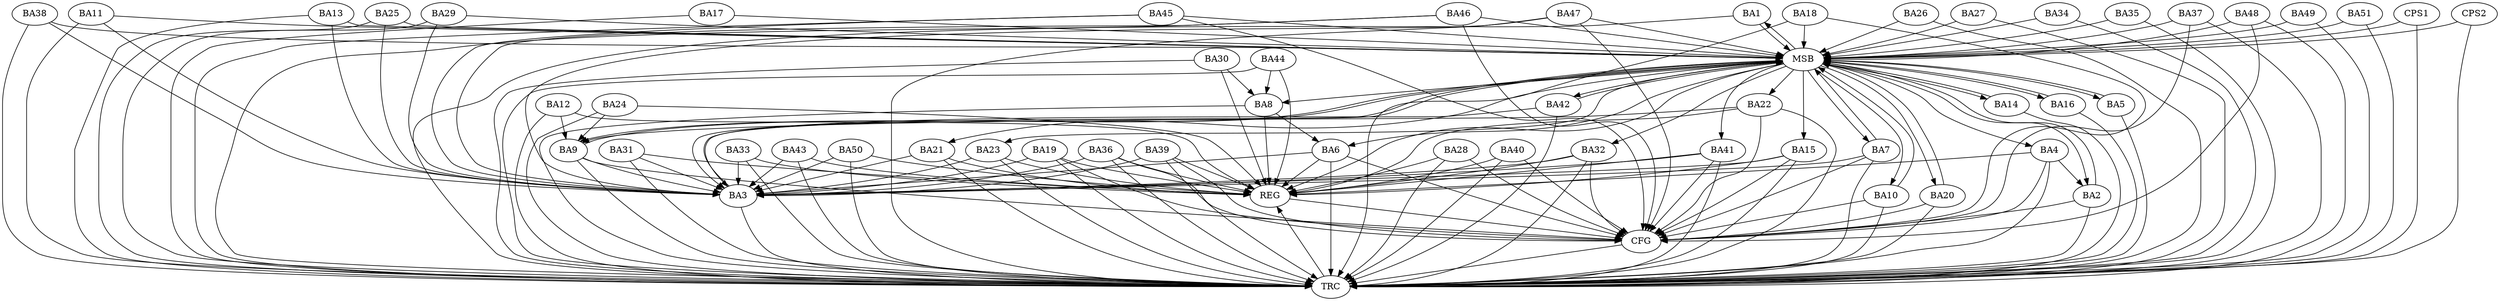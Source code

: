 strict digraph G {
  BA1 [ label="BA1" ];
  BA2 [ label="BA2" ];
  BA3 [ label="BA3" ];
  BA4 [ label="BA4" ];
  BA5 [ label="BA5" ];
  BA6 [ label="BA6" ];
  BA7 [ label="BA7" ];
  BA8 [ label="BA8" ];
  BA9 [ label="BA9" ];
  BA10 [ label="BA10" ];
  BA11 [ label="BA11" ];
  BA12 [ label="BA12" ];
  BA13 [ label="BA13" ];
  BA14 [ label="BA14" ];
  BA15 [ label="BA15" ];
  BA16 [ label="BA16" ];
  BA17 [ label="BA17" ];
  BA18 [ label="BA18" ];
  BA19 [ label="BA19" ];
  BA20 [ label="BA20" ];
  BA21 [ label="BA21" ];
  BA22 [ label="BA22" ];
  BA23 [ label="BA23" ];
  BA24 [ label="BA24" ];
  BA25 [ label="BA25" ];
  BA26 [ label="BA26" ];
  BA27 [ label="BA27" ];
  BA28 [ label="BA28" ];
  BA29 [ label="BA29" ];
  BA30 [ label="BA30" ];
  BA31 [ label="BA31" ];
  BA32 [ label="BA32" ];
  BA33 [ label="BA33" ];
  BA34 [ label="BA34" ];
  BA35 [ label="BA35" ];
  BA36 [ label="BA36" ];
  BA37 [ label="BA37" ];
  BA38 [ label="BA38" ];
  BA39 [ label="BA39" ];
  BA40 [ label="BA40" ];
  BA41 [ label="BA41" ];
  BA42 [ label="BA42" ];
  BA43 [ label="BA43" ];
  BA44 [ label="BA44" ];
  BA45 [ label="BA45" ];
  BA46 [ label="BA46" ];
  BA47 [ label="BA47" ];
  BA48 [ label="BA48" ];
  BA49 [ label="BA49" ];
  BA50 [ label="BA50" ];
  BA51 [ label="BA51" ];
  CPS1 [ label="CPS1" ];
  CPS2 [ label="CPS2" ];
  REG [ label="REG" ];
  MSB [ label="MSB" ];
  CFG [ label="CFG" ];
  TRC [ label="TRC" ];
  BA4 -> BA2;
  BA8 -> BA6;
  BA12 -> BA9;
  BA15 -> BA3;
  BA19 -> BA3;
  BA22 -> BA9;
  BA23 -> BA3;
  BA24 -> BA9;
  BA30 -> BA8;
  BA39 -> BA3;
  BA44 -> BA8;
  BA50 -> BA3;
  BA4 -> REG;
  BA6 -> REG;
  BA8 -> REG;
  BA12 -> REG;
  BA15 -> REG;
  BA19 -> REG;
  BA21 -> REG;
  BA22 -> REG;
  BA23 -> REG;
  BA24 -> REG;
  BA28 -> REG;
  BA30 -> REG;
  BA31 -> REG;
  BA32 -> REG;
  BA33 -> REG;
  BA36 -> REG;
  BA39 -> REG;
  BA40 -> REG;
  BA41 -> REG;
  BA43 -> REG;
  BA44 -> REG;
  BA50 -> REG;
  BA1 -> MSB;
  MSB -> BA2;
  MSB -> REG;
  BA2 -> MSB;
  MSB -> BA1;
  BA3 -> MSB;
  BA5 -> MSB;
  BA7 -> MSB;
  BA9 -> MSB;
  MSB -> BA3;
  BA10 -> MSB;
  MSB -> BA9;
  BA11 -> MSB;
  MSB -> BA4;
  BA13 -> MSB;
  BA14 -> MSB;
  BA16 -> MSB;
  MSB -> BA14;
  BA17 -> MSB;
  MSB -> BA6;
  BA18 -> MSB;
  MSB -> BA8;
  BA20 -> MSB;
  BA25 -> MSB;
  BA26 -> MSB;
  MSB -> BA7;
  BA27 -> MSB;
  BA29 -> MSB;
  MSB -> BA10;
  BA34 -> MSB;
  BA35 -> MSB;
  BA37 -> MSB;
  BA38 -> MSB;
  MSB -> BA22;
  BA42 -> MSB;
  MSB -> BA23;
  BA45 -> MSB;
  BA46 -> MSB;
  BA47 -> MSB;
  BA48 -> MSB;
  BA49 -> MSB;
  BA51 -> MSB;
  CPS1 -> MSB;
  MSB -> BA20;
  MSB -> BA16;
  MSB -> BA15;
  MSB -> BA42;
  MSB -> BA21;
  MSB -> BA41;
  CPS2 -> MSB;
  MSB -> BA32;
  MSB -> BA5;
  BA19 -> CFG;
  BA45 -> CFG;
  BA48 -> CFG;
  BA15 -> CFG;
  BA41 -> CFG;
  BA47 -> CFG;
  BA10 -> CFG;
  BA40 -> CFG;
  BA28 -> CFG;
  BA36 -> CFG;
  BA39 -> CFG;
  BA37 -> CFG;
  BA7 -> CFG;
  BA20 -> CFG;
  BA32 -> CFG;
  BA22 -> CFG;
  BA18 -> CFG;
  BA2 -> CFG;
  BA9 -> CFG;
  BA46 -> CFG;
  BA6 -> CFG;
  BA4 -> CFG;
  REG -> CFG;
  BA1 -> TRC;
  BA2 -> TRC;
  BA3 -> TRC;
  BA4 -> TRC;
  BA5 -> TRC;
  BA6 -> TRC;
  BA7 -> TRC;
  BA8 -> TRC;
  BA9 -> TRC;
  BA10 -> TRC;
  BA11 -> TRC;
  BA12 -> TRC;
  BA13 -> TRC;
  BA14 -> TRC;
  BA15 -> TRC;
  BA16 -> TRC;
  BA17 -> TRC;
  BA18 -> TRC;
  BA19 -> TRC;
  BA20 -> TRC;
  BA21 -> TRC;
  BA22 -> TRC;
  BA23 -> TRC;
  BA24 -> TRC;
  BA25 -> TRC;
  BA26 -> TRC;
  BA27 -> TRC;
  BA28 -> TRC;
  BA29 -> TRC;
  BA30 -> TRC;
  BA31 -> TRC;
  BA32 -> TRC;
  BA33 -> TRC;
  BA34 -> TRC;
  BA35 -> TRC;
  BA36 -> TRC;
  BA37 -> TRC;
  BA38 -> TRC;
  BA39 -> TRC;
  BA40 -> TRC;
  BA41 -> TRC;
  BA42 -> TRC;
  BA43 -> TRC;
  BA44 -> TRC;
  BA45 -> TRC;
  BA46 -> TRC;
  BA47 -> TRC;
  BA48 -> TRC;
  BA49 -> TRC;
  BA50 -> TRC;
  BA51 -> TRC;
  CPS1 -> TRC;
  CPS2 -> TRC;
  CFG -> TRC;
  TRC -> REG;
  BA32 -> BA3;
  BA41 -> BA3;
  BA47 -> BA3;
  BA13 -> BA3;
  BA33 -> BA3;
  BA45 -> BA3;
  BA9 -> BA3;
  BA29 -> BA3;
  BA11 -> BA3;
  BA38 -> BA3;
  BA36 -> BA3;
  BA6 -> BA3;
  BA7 -> BA3;
  BA43 -> BA3;
  BA46 -> BA3;
  BA42 -> BA3;
  BA31 -> BA3;
  BA25 -> BA3;
  BA21 -> BA3;
}
